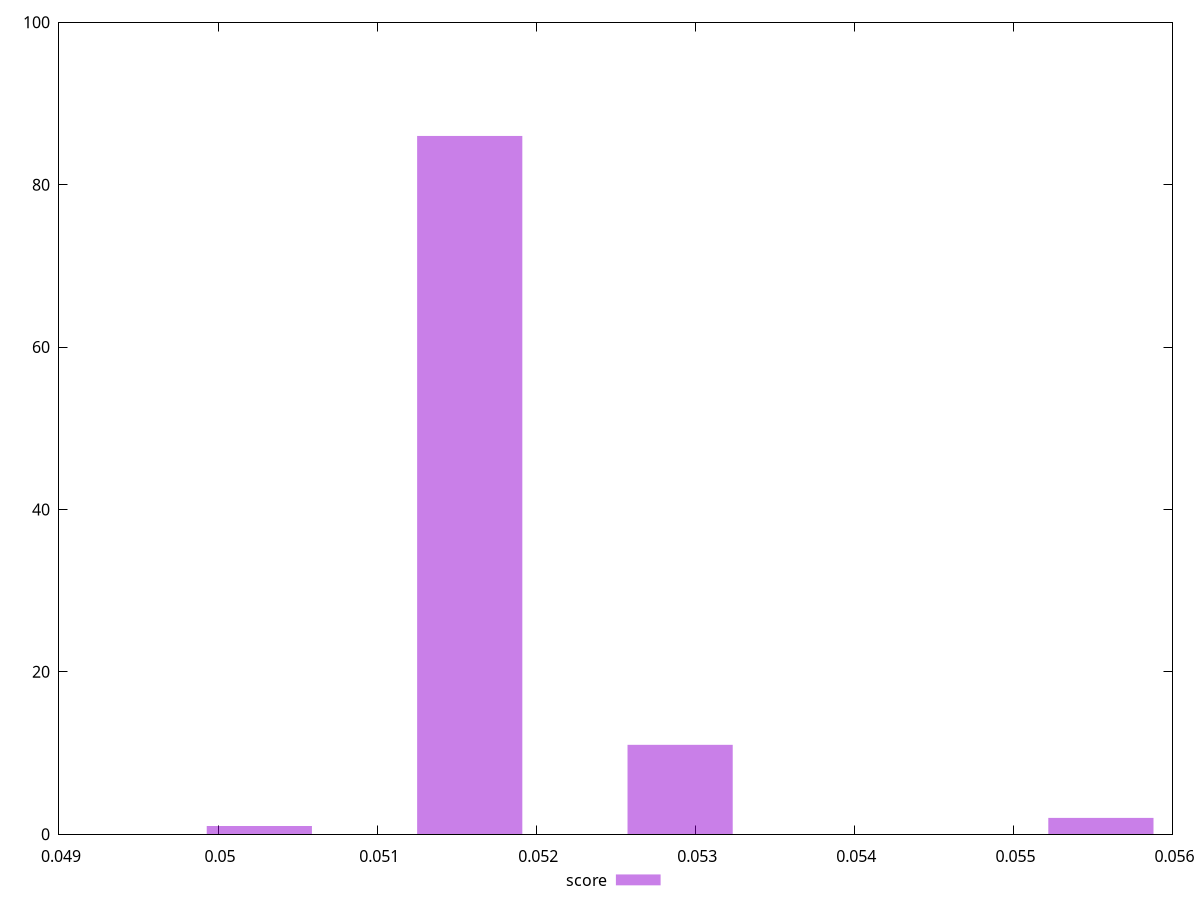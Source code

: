 reset
set terminal svg size 640, 490 enhanced background rgb 'white'
set output "report_00007_2020-12-11T15:55:29.892Z/unused-javascript/samples/pages+cached+nointeractive/score/histogram.svg"

$score <<EOF
0.051582032135559515 86
0.052904648344163606 11
0.05554988076137179 2
0.050259415926955424 1
EOF

set key outside below
set boxwidth 0.0006613081043020451
set yrange [0:100]
set style fill transparent solid 0.5 noborder

plot \
  $score title "score" with boxes, \


reset